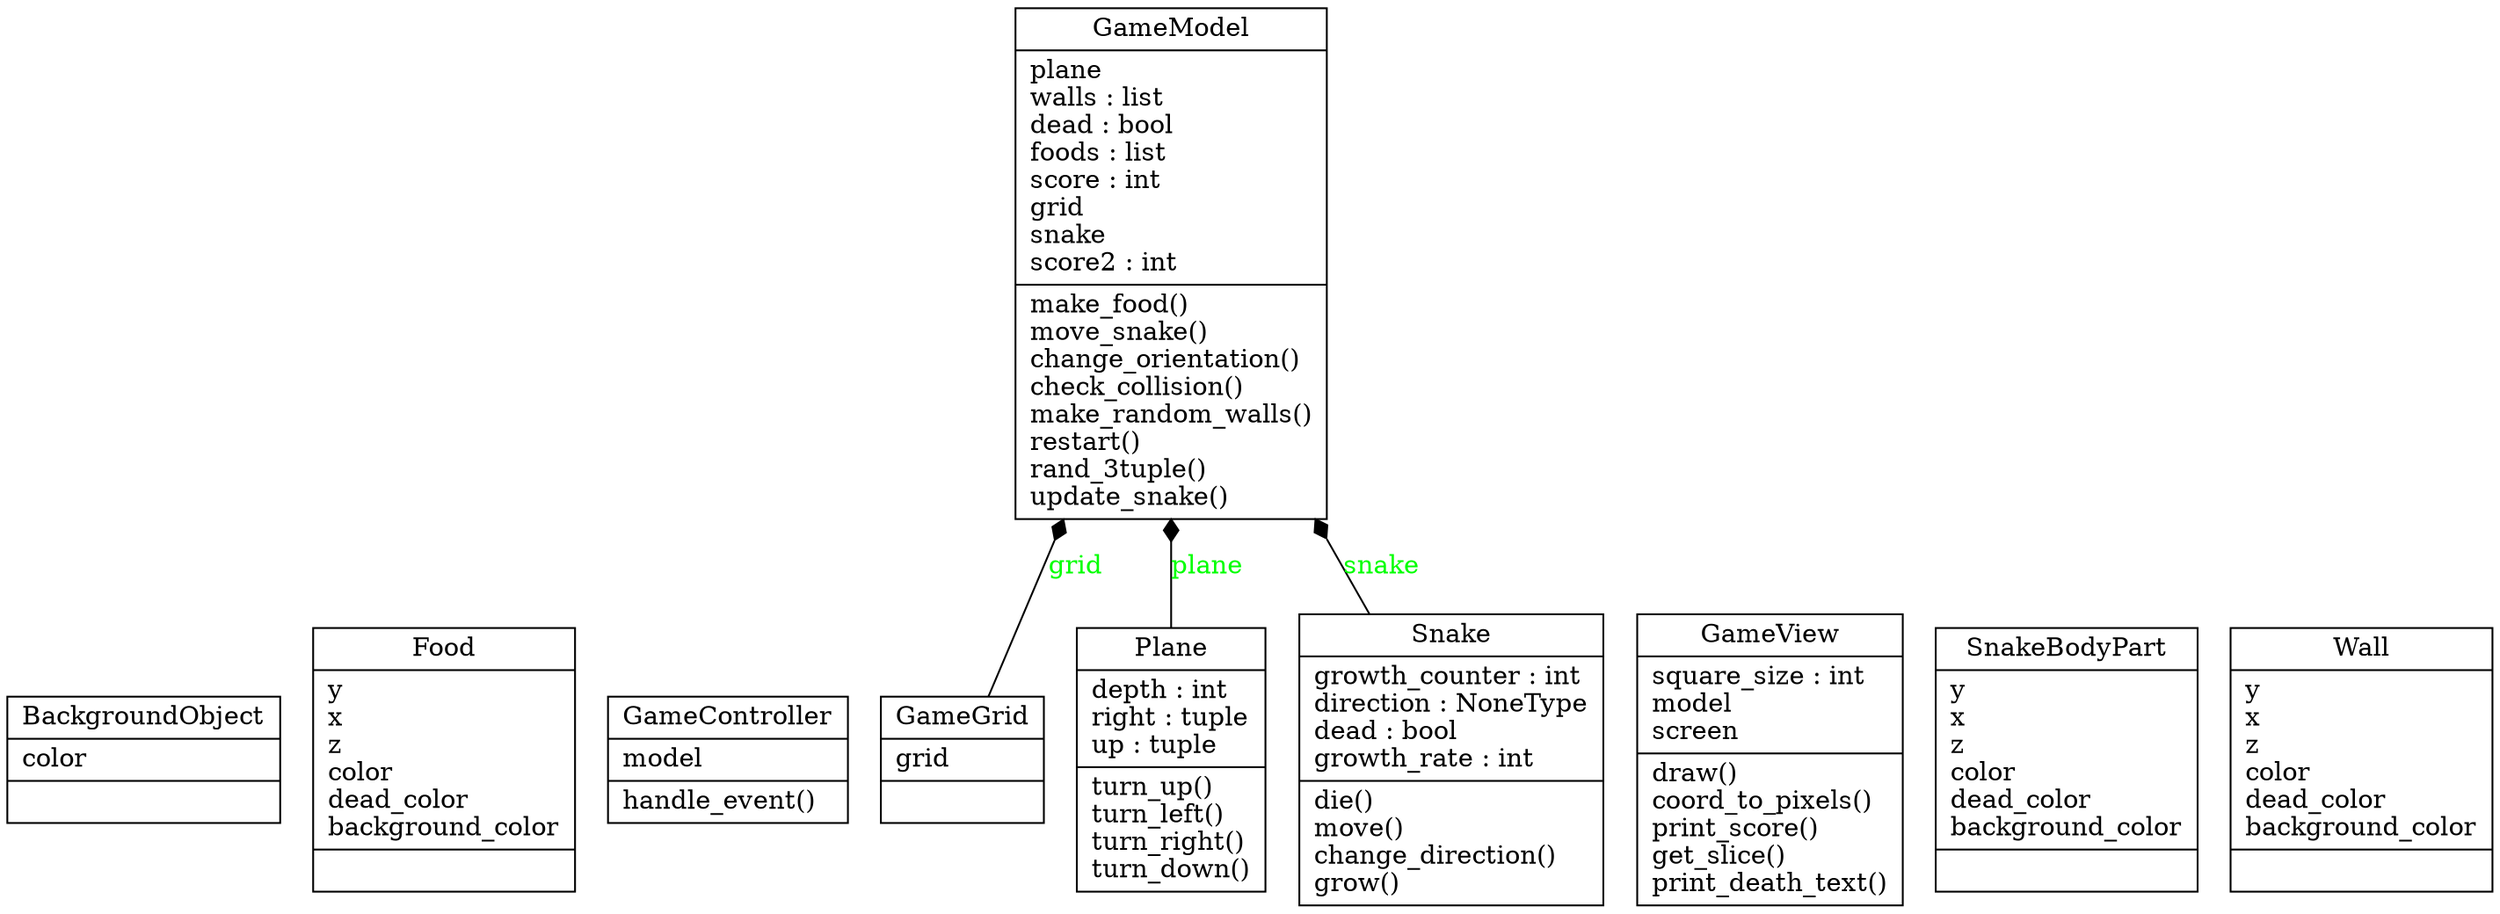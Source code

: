 digraph "classes_No_Name" {
charset="utf-8"
rankdir=BT
"0" [label="{BackgroundObject|color\l|}", shape="record"];
"1" [label="{Food|y\lx\lz\lcolor\ldead_color\lbackground_color\l|}", shape="record"];
"2" [label="{GameController|model\l|handle_event()\l}", shape="record"];
"3" [label="{GameGrid|grid\l|}", shape="record"];
"4" [label="{GameModel|plane\lwalls : list\ldead : bool\lfoods : list\lscore : int\lgrid\lsnake\lscore2 : int\l|make_food()\lmove_snake()\lchange_orientation()\lcheck_collision()\lmake_random_walls()\lrestart()\lrand_3tuple()\lupdate_snake()\l}", shape="record"];
"5" [label="{GameView|square_size : int\lmodel\lscreen\l|draw()\lcoord_to_pixels()\lprint_score()\lget_slice()\lprint_death_text()\l}", shape="record"];
"6" [label="{Plane|depth : int\lright : tuple\lup : tuple\l|turn_up()\lturn_left()\lturn_right()\lturn_down()\l}", shape="record"];
"7" [label="{Snake|growth_counter : int\ldirection : NoneType\ldead : bool\lgrowth_rate : int\l|die()\lmove()\lchange_direction()\lgrow()\l}", shape="record"];
"8" [label="{SnakeBodyPart|y\lx\lz\lcolor\ldead_color\lbackground_color\l|}", shape="record"];
"9" [label="{Wall|y\lx\lz\lcolor\ldead_color\lbackground_color\l|}", shape="record"];
"3" -> "4" [arrowhead="diamond", arrowtail="none", fontcolor="green", label="grid", style="solid"];
"6" -> "4" [arrowhead="diamond", arrowtail="none", fontcolor="green", label="plane", style="solid"];
"7" -> "4" [arrowhead="diamond", arrowtail="none", fontcolor="green", label="snake", style="solid"];
}
